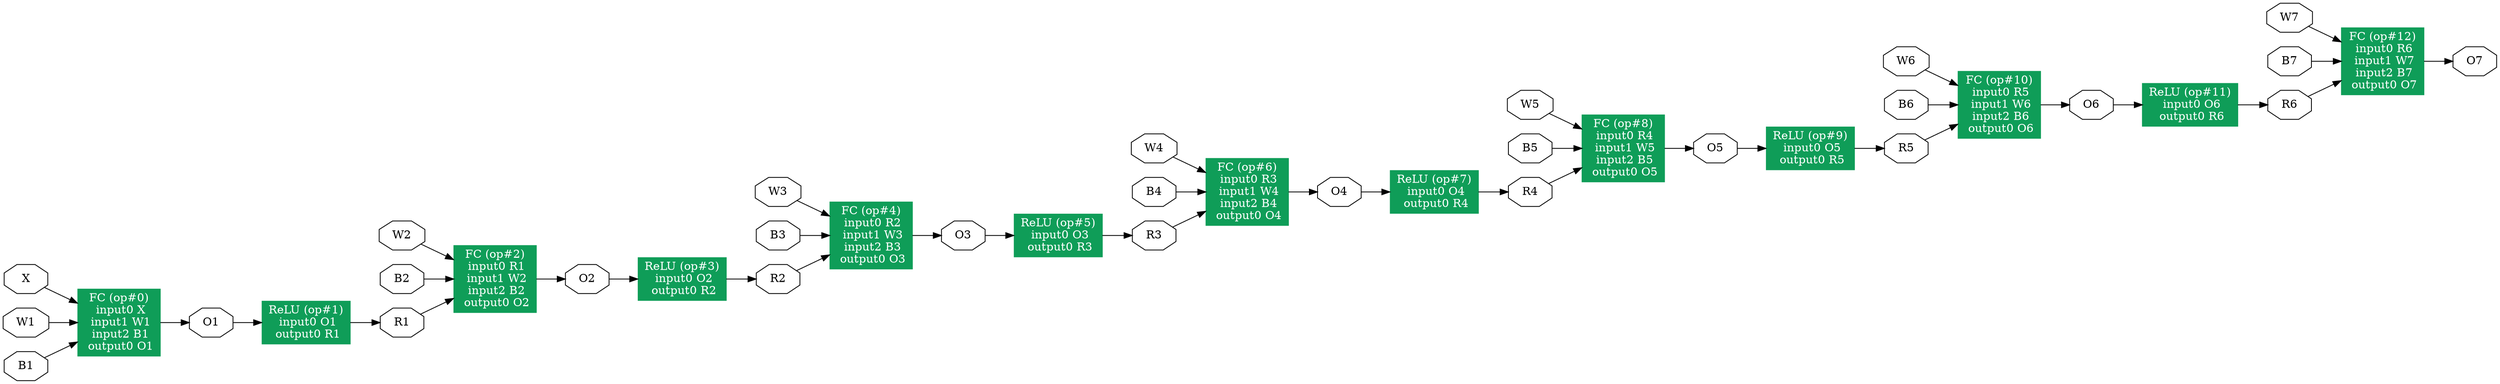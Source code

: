 digraph MLP {
	graph [bb="0,0,2832,468",
		rankdir=LR
	];
	node [label="\N"];
	"FC (op#0)\n input0 X\n input1 W1\n input2 B1\n output0 O1"	 [URL="javascript:alert('')",
		color="#0F9D58",
		fontcolor="#FFFFFF",
		height=1.1528,
		pos="131.5,72",
		shape=box,
		style=filled,
		width=1.1528];
	O10	 [height=0.5,
		label=O1,
		pos="236,72",
		shape=octagon,
		width=0.75];
	"FC (op#0)\n input0 X\n input1 W1\n input2 B1\n output0 O1" -> O10	 [pos="e,208.95,72 173.1,72 181.59,72 190.46,72 198.78,72"];
	X0	 [height=0.5,
		label=X,
		pos="27,126",
		shape=octagon,
		width=0.75];
	X0 -> "FC (op#0)\n input0 X\n input1 W1\n input2 B1\n output0 O1"	 [pos="e,89.596,93.654 48.652,114.81 57.993,109.98 69.347,104.12 80.616,98.294"];
	W10	 [height=0.5,
		label=W1,
		pos="27,72",
		shape=octagon,
		width=0.75];
	W10 -> "FC (op#0)\n input0 X\n input1 W1\n input2 B1\n output0 O1"	 [pos="e,89.863,72 54.183,72 62.007,72 70.814,72 79.607,72"];
	B10	 [height=0.5,
		label=B1,
		pos="27,18",
		shape=octagon,
		width=0.75];
	B10 -> "FC (op#0)\n input0 X\n input1 W1\n input2 B1\n output0 O1"	 [pos="e,89.596,50.346 48.652,29.189 57.993,34.015 69.347,39.883 80.616,45.706"];
	"ReLU (op#1)\n input0 O1\n output0 R1"	 [URL="javascript:alert('')",
		color="#0F9D58",
		fontcolor="#FFFFFF",
		height=0.73611,
		pos="345,72",
		shape=box,
		style=filled,
		width=1.2778];
	O10 -> "ReLU (op#1)\n input0 O1\n output0 R1"	 [pos="e,298.63,72 263.22,72 270.93,72 279.61,72 288.37,72"];
	R10	 [height=0.5,
		label=R1,
		pos="454,72",
		shape=octagon,
		width=0.75];
	"ReLU (op#1)\n input0 O1\n output0 R1" -> R10	 [pos="e,426.96,72 391.23,72 399.79,72 408.64,72 416.89,72"];
	"FC (op#2)\n input0 R1\n input1 W2\n input2 B2\n output0 O2"	 [URL="javascript:alert('')",
		color="#0F9D58",
		fontcolor="#FFFFFF",
		height=1.1528,
		pos="558.5,126",
		shape=box,
		style=filled,
		width=1.1528];
	R10 -> "FC (op#2)\n input0 R1\n input1 W2\n input2 B2\n output0 O2"	 [pos="e,516.6,104.35 475.65,83.189 484.99,88.015 496.35,93.883 507.62,99.706"];
	O20	 [height=0.5,
		label=O2,
		pos="663,126",
		shape=octagon,
		width=0.75];
	"FC (op#2)\n input0 R1\n input1 W2\n input2 B2\n output0 O2" -> O20	 [pos="e,635.95,126 600.1,126 608.59,126 617.46,126 625.78,126"];
	W20	 [height=0.5,
		label=W2,
		pos="454,180",
		shape=octagon,
		width=0.75];
	W20 -> "FC (op#2)\n input0 R1\n input1 W2\n input2 B2\n output0 O2"	 [pos="e,516.6,147.65 475.65,168.81 484.99,163.98 496.35,158.12 507.62,152.29"];
	B20	 [height=0.5,
		label=B2,
		pos="454,126",
		shape=octagon,
		width=0.75];
	B20 -> "FC (op#2)\n input0 R1\n input1 W2\n input2 B2\n output0 O2"	 [pos="e,516.86,126 481.18,126 489.01,126 497.81,126 506.61,126"];
	"ReLU (op#3)\n input0 O2\n output0 R2"	 [URL="javascript:alert('')",
		color="#0F9D58",
		fontcolor="#FFFFFF",
		height=0.73611,
		pos="772,126",
		shape=box,
		style=filled,
		width=1.2778];
	O20 -> "ReLU (op#3)\n input0 O2\n output0 R2"	 [pos="e,725.63,126 690.22,126 697.93,126 706.61,126 715.37,126"];
	R20	 [height=0.5,
		label=R2,
		pos="881,126",
		shape=octagon,
		width=0.75];
	"ReLU (op#3)\n input0 O2\n output0 R2" -> R20	 [pos="e,853.96,126 818.23,126 826.79,126 835.64,126 843.89,126"];
	"FC (op#4)\n input0 R2\n input1 W3\n input2 B3\n output0 O3"	 [URL="javascript:alert('')",
		color="#0F9D58",
		fontcolor="#FFFFFF",
		height=1.1528,
		pos="985.5,180",
		shape=box,
		style=filled,
		width=1.1528];
	R20 -> "FC (op#4)\n input0 R2\n input1 W3\n input2 B3\n output0 O3"	 [pos="e,943.6,158.35 902.65,137.19 911.99,142.02 923.35,147.88 934.62,153.71"];
	O30	 [height=0.5,
		label=O3,
		pos="1090,180",
		shape=octagon,
		width=0.75];
	"FC (op#4)\n input0 R2\n input1 W3\n input2 B3\n output0 O3" -> O30	 [pos="e,1063,180 1027.1,180 1035.6,180 1044.5,180 1052.8,180"];
	W30	 [height=0.5,
		label=W3,
		pos="881,234",
		shape=octagon,
		width=0.75];
	W30 -> "FC (op#4)\n input0 R2\n input1 W3\n input2 B3\n output0 O3"	 [pos="e,943.6,201.65 902.65,222.81 911.99,217.98 923.35,212.12 934.62,206.29"];
	B30	 [height=0.5,
		label=B3,
		pos="881,180",
		shape=octagon,
		width=0.75];
	B30 -> "FC (op#4)\n input0 R2\n input1 W3\n input2 B3\n output0 O3"	 [pos="e,943.86,180 908.18,180 916.01,180 924.81,180 933.61,180"];
	"ReLU (op#5)\n input0 O3\n output0 R3"	 [URL="javascript:alert('')",
		color="#0F9D58",
		fontcolor="#FFFFFF",
		height=0.73611,
		pos="1199,180",
		shape=box,
		style=filled,
		width=1.2778];
	O30 -> "ReLU (op#5)\n input0 O3\n output0 R3"	 [pos="e,1152.6,180 1117.2,180 1124.9,180 1133.6,180 1142.4,180"];
	R30	 [height=0.5,
		label=R3,
		pos="1308,180",
		shape=octagon,
		width=0.75];
	"ReLU (op#5)\n input0 O3\n output0 R3" -> R30	 [pos="e,1281,180 1245.2,180 1253.8,180 1262.6,180 1270.9,180"];
	"FC (op#6)\n input0 R3\n input1 W4\n input2 B4\n output0 O4"	 [URL="javascript:alert('')",
		color="#0F9D58",
		fontcolor="#FFFFFF",
		height=1.1528,
		pos="1412.5,234",
		shape=box,
		style=filled,
		width=1.1528];
	R30 -> "FC (op#6)\n input0 R3\n input1 W4\n input2 B4\n output0 O4"	 [pos="e,1370.6,212.35 1329.7,191.19 1339,196.02 1350.3,201.88 1361.6,207.71"];
	O40	 [height=0.5,
		label=O4,
		pos="1517,234",
		shape=octagon,
		width=0.75];
	"FC (op#6)\n input0 R3\n input1 W4\n input2 B4\n output0 O4" -> O40	 [pos="e,1490,234 1454.1,234 1462.6,234 1471.5,234 1479.8,234"];
	W40	 [height=0.5,
		label=W4,
		pos="1308,288",
		shape=octagon,
		width=0.75];
	W40 -> "FC (op#6)\n input0 R3\n input1 W4\n input2 B4\n output0 O4"	 [pos="e,1370.6,255.65 1329.7,276.81 1339,271.98 1350.3,266.12 1361.6,260.29"];
	B40	 [height=0.5,
		label=B4,
		pos="1308,234",
		shape=octagon,
		width=0.75];
	B40 -> "FC (op#6)\n input0 R3\n input1 W4\n input2 B4\n output0 O4"	 [pos="e,1370.9,234 1335.2,234 1343,234 1351.8,234 1360.6,234"];
	"ReLU (op#7)\n input0 O4\n output0 R4"	 [URL="javascript:alert('')",
		color="#0F9D58",
		fontcolor="#FFFFFF",
		height=0.73611,
		pos="1626,234",
		shape=box,
		style=filled,
		width=1.2778];
	O40 -> "ReLU (op#7)\n input0 O4\n output0 R4"	 [pos="e,1579.6,234 1544.2,234 1551.9,234 1560.6,234 1569.4,234"];
	R40	 [height=0.5,
		label=R4,
		pos="1735,234",
		shape=octagon,
		width=0.75];
	"ReLU (op#7)\n input0 O4\n output0 R4" -> R40	 [pos="e,1708,234 1672.2,234 1680.8,234 1689.6,234 1697.9,234"];
	"FC (op#8)\n input0 R4\n input1 W5\n input2 B5\n output0 O5"	 [URL="javascript:alert('')",
		color="#0F9D58",
		fontcolor="#FFFFFF",
		height=1.1528,
		pos="1839.5,288",
		shape=box,
		style=filled,
		width=1.1528];
	R40 -> "FC (op#8)\n input0 R4\n input1 W5\n input2 B5\n output0 O5"	 [pos="e,1797.6,266.35 1756.7,245.19 1766,250.02 1777.3,255.88 1788.6,261.71"];
	O50	 [height=0.5,
		label=O5,
		pos="1944,288",
		shape=octagon,
		width=0.75];
	"FC (op#8)\n input0 R4\n input1 W5\n input2 B5\n output0 O5" -> O50	 [pos="e,1917,288 1881.1,288 1889.6,288 1898.5,288 1906.8,288"];
	W50	 [height=0.5,
		label=W5,
		pos="1735,342",
		shape=octagon,
		width=0.75];
	W50 -> "FC (op#8)\n input0 R4\n input1 W5\n input2 B5\n output0 O5"	 [pos="e,1797.6,309.65 1756.7,330.81 1766,325.98 1777.3,320.12 1788.6,314.29"];
	B50	 [height=0.5,
		label=B5,
		pos="1735,288",
		shape=octagon,
		width=0.75];
	B50 -> "FC (op#8)\n input0 R4\n input1 W5\n input2 B5\n output0 O5"	 [pos="e,1797.9,288 1762.2,288 1770,288 1778.8,288 1787.6,288"];
	"ReLU (op#9)\n input0 O5\n output0 R5"	 [URL="javascript:alert('')",
		color="#0F9D58",
		fontcolor="#FFFFFF",
		height=0.73611,
		pos="2053,288",
		shape=box,
		style=filled,
		width=1.2778];
	O50 -> "ReLU (op#9)\n input0 O5\n output0 R5"	 [pos="e,2006.6,288 1971.2,288 1978.9,288 1987.6,288 1996.4,288"];
	R50	 [height=0.5,
		label=R5,
		pos="2162,288",
		shape=octagon,
		width=0.75];
	"ReLU (op#9)\n input0 O5\n output0 R5" -> R50	 [pos="e,2135,288 2099.2,288 2107.8,288 2116.6,288 2124.9,288"];
	"FC (op#10)\n input0 R5\n input1 W6\n input2 B6\n output0 O6"	 [URL="javascript:alert('')",
		color="#0F9D58",
		fontcolor="#FFFFFF",
		height=1.1528,
		pos="2266.5,342",
		shape=box,
		style=filled,
		width=1.1528];
	R50 -> "FC (op#10)\n input0 R5\n input1 W6\n input2 B6\n output0 O6"	 [pos="e,2224.6,320.35 2183.7,299.19 2193,304.02 2204.3,309.88 2215.6,315.71"];
	O60	 [height=0.5,
		label=O6,
		pos="2371,342",
		shape=octagon,
		width=0.75];
	"FC (op#10)\n input0 R5\n input1 W6\n input2 B6\n output0 O6" -> O60	 [pos="e,2344,342 2308.1,342 2316.6,342 2325.5,342 2333.8,342"];
	W60	 [height=0.5,
		label=W6,
		pos="2162,396",
		shape=octagon,
		width=0.75];
	W60 -> "FC (op#10)\n input0 R5\n input1 W6\n input2 B6\n output0 O6"	 [pos="e,2224.6,363.65 2183.7,384.81 2193,379.98 2204.3,374.12 2215.6,368.29"];
	B60	 [height=0.5,
		label=B6,
		pos="2162,342",
		shape=octagon,
		width=0.75];
	B60 -> "FC (op#10)\n input0 R5\n input1 W6\n input2 B6\n output0 O6"	 [pos="e,2224.9,342 2189.2,342 2197,342 2205.8,342 2214.6,342"];
	"ReLU (op#11)\n input0 O6\n output0 R6"	 [URL="javascript:alert('')",
		color="#0F9D58",
		fontcolor="#FFFFFF",
		height=0.73611,
		pos="2483.5,342",
		shape=box,
		style=filled,
		width=1.375];
	O60 -> "ReLU (op#11)\n input0 O6\n output0 R6"	 [pos="e,2433.7,342 2398.2,342 2406,342 2414.7,342 2423.6,342"];
	R60	 [height=0.5,
		label=R6,
		pos="2596,342",
		shape=octagon,
		width=0.75];
	"ReLU (op#11)\n input0 O6\n output0 R6" -> R60	 [pos="e,2568.8,342 2533.2,342 2541.8,342 2550.6,342 2558.8,342"];
	"FC (op#12)\n input0 R6\n input1 W7\n input2 B7\n output0 O7"	 [URL="javascript:alert('')",
		color="#0F9D58",
		fontcolor="#FFFFFF",
		height=1.1528,
		pos="2700.5,396",
		shape=box,
		style=filled,
		width=1.1528];
	R60 -> "FC (op#12)\n input0 R6\n input1 W7\n input2 B7\n output0 O7"	 [pos="e,2658.6,374.35 2617.7,353.19 2627,358.02 2638.3,363.88 2649.6,369.71"];
	O70	 [height=0.5,
		label=O7,
		pos="2805,396",
		shape=octagon,
		width=0.75];
	"FC (op#12)\n input0 R6\n input1 W7\n input2 B7\n output0 O7" -> O70	 [pos="e,2778,396 2742.1,396 2750.6,396 2759.5,396 2767.8,396"];
	W70	 [height=0.5,
		label=W7,
		pos="2596,450",
		shape=octagon,
		width=0.75];
	W70 -> "FC (op#12)\n input0 R6\n input1 W7\n input2 B7\n output0 O7"	 [pos="e,2658.6,417.65 2617.7,438.81 2627,433.98 2638.3,428.12 2649.6,422.29"];
	B70	 [height=0.5,
		label=B7,
		pos="2596,396",
		shape=octagon,
		width=0.75];
	B70 -> "FC (op#12)\n input0 R6\n input1 W7\n input2 B7\n output0 O7"	 [pos="e,2658.9,396 2623.2,396 2631,396 2639.8,396 2648.6,396"];
}
